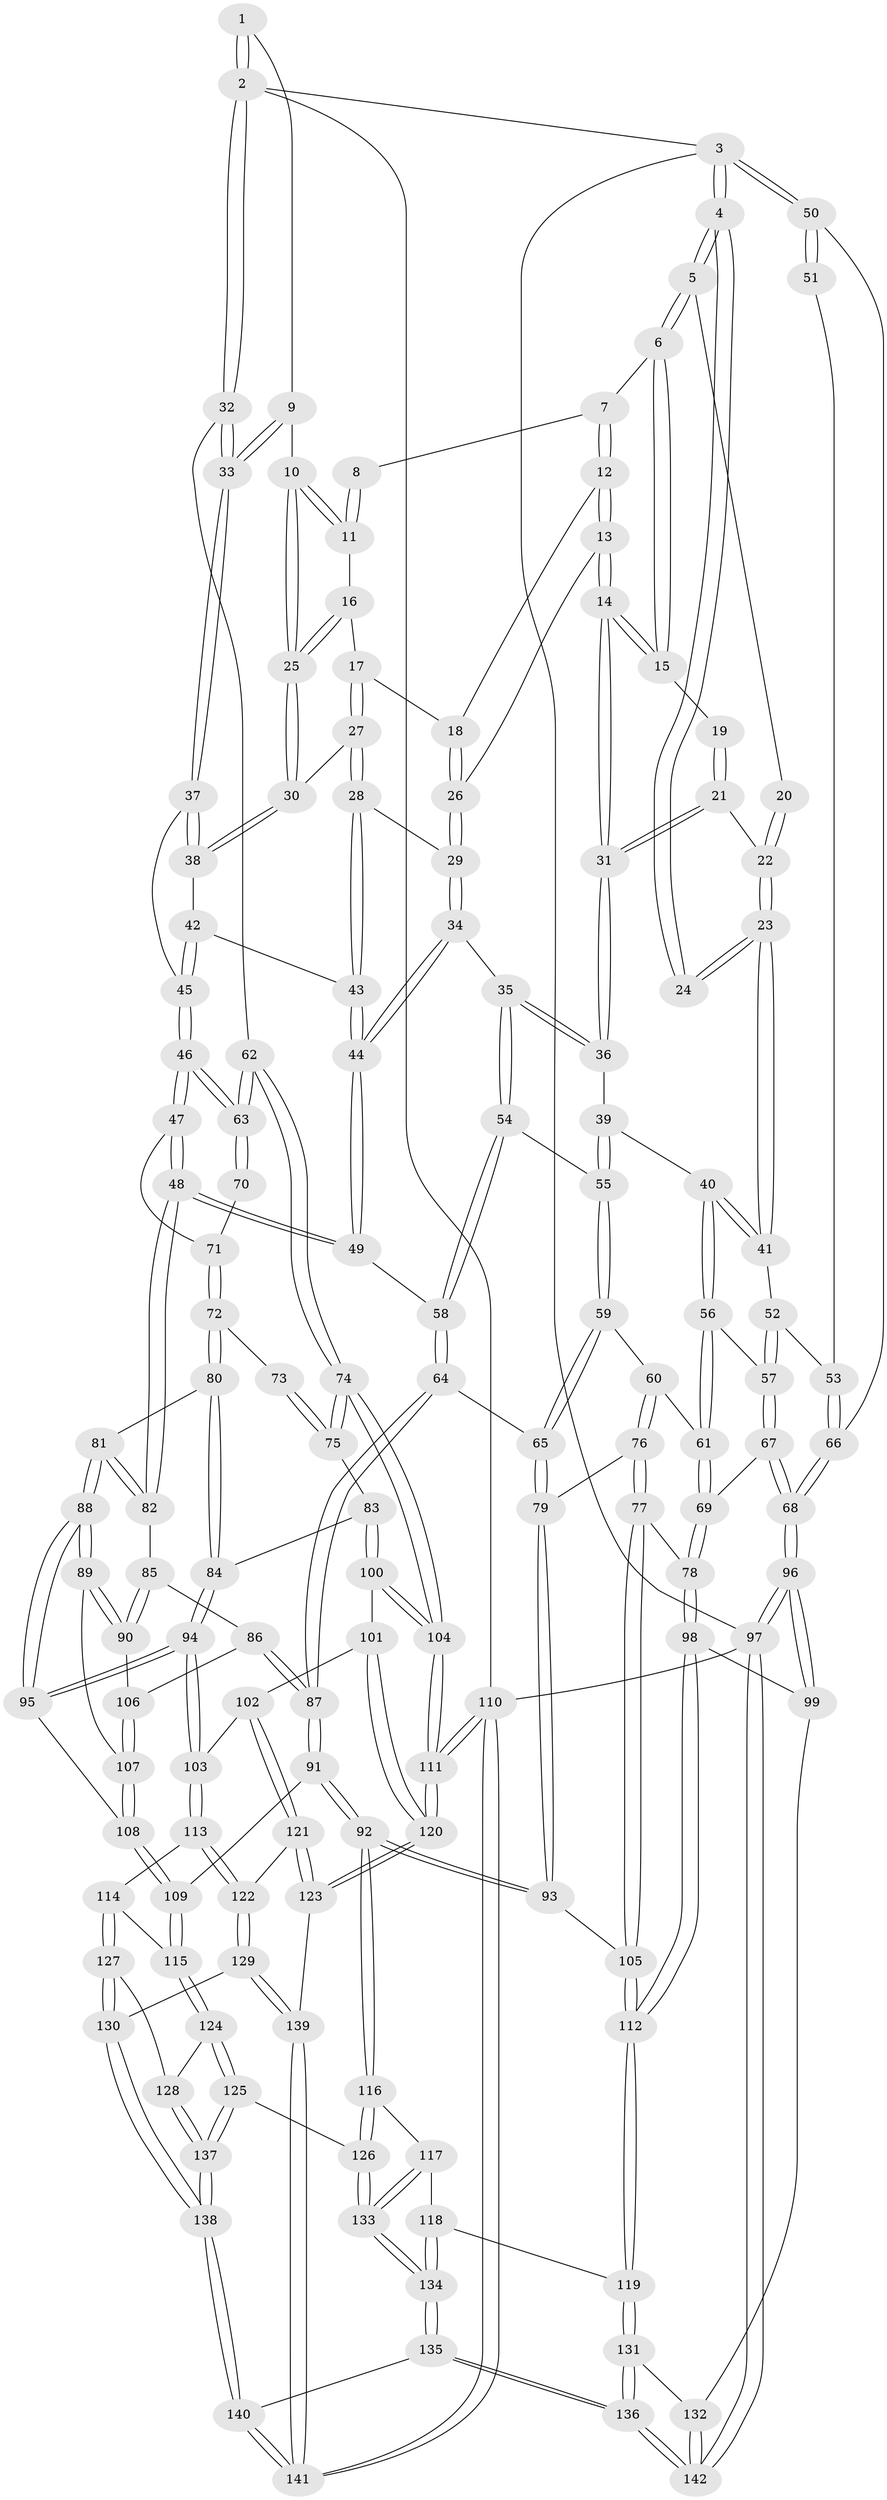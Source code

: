 // coarse degree distribution, {3: 0.11764705882352941, 6: 0.16470588235294117, 8: 0.011764705882352941, 5: 0.3764705882352941, 4: 0.29411764705882354, 2: 0.011764705882352941, 7: 0.023529411764705882}
// Generated by graph-tools (version 1.1) at 2025/21/03/04/25 18:21:36]
// undirected, 142 vertices, 352 edges
graph export_dot {
graph [start="1"]
  node [color=gray90,style=filled];
  1 [pos="+0.9753783274777192+0"];
  2 [pos="+1+0"];
  3 [pos="+0+0"];
  4 [pos="+0+0"];
  5 [pos="+0.0981944747980017+0"];
  6 [pos="+0.48543796728259897+0"];
  7 [pos="+0.6390881757785025+0"];
  8 [pos="+0.8131233723182502+0"];
  9 [pos="+0.909020403440688+0.14520146017921476"];
  10 [pos="+0.888927006483054+0.15051683157173396"];
  11 [pos="+0.8121483034704032+0.03721986275331757"];
  12 [pos="+0.6401396321664686+0"];
  13 [pos="+0.48202673093156584+0.1408780572471462"];
  14 [pos="+0.4574875108514552+0.14548969601656836"];
  15 [pos="+0.4420228579812828+0.09870072079876267"];
  16 [pos="+0.773923581497558+0.1019178595491158"];
  17 [pos="+0.7317361440415444+0.10981429177464597"];
  18 [pos="+0.65357769173745+0.050145018071773156"];
  19 [pos="+0.3365659489599427+0.07086082461384888"];
  20 [pos="+0.1211644631094104+0"];
  21 [pos="+0.31147837169106+0.1382536455921447"];
  22 [pos="+0.22817876849496568+0.1662132708974193"];
  23 [pos="+0.1968102592146548+0.2605863260292201"];
  24 [pos="+0.1700308634539896+0.24918289672053262"];
  25 [pos="+0.8596015121926108+0.1695755158747357"];
  26 [pos="+0.6153749721388825+0.16253964511716554"];
  27 [pos="+0.7358411306212715+0.16908432519643696"];
  28 [pos="+0.6471390080914228+0.24165171773232189"];
  29 [pos="+0.6420410147281939+0.24208980401115662"];
  30 [pos="+0.8309056620713786+0.2100099202238211"];
  31 [pos="+0.4342467388711719+0.19877623665337102"];
  32 [pos="+1+0.25223823958330904"];
  33 [pos="+1+0.24191501580406052"];
  34 [pos="+0.6030796645799698+0.2925072437392552"];
  35 [pos="+0.5505081061398933+0.3080838597369905"];
  36 [pos="+0.4311772571635551+0.2579504141210144"];
  37 [pos="+1+0.24528422726799104"];
  38 [pos="+0.8236362482016262+0.2580363946447279"];
  39 [pos="+0.40397080042529654+0.2786605827146926"];
  40 [pos="+0.2337805017468147+0.2856935261221797"];
  41 [pos="+0.19855068031607706+0.2642542561947188"];
  42 [pos="+0.8168937253500086+0.27893110097052354"];
  43 [pos="+0.7744899378470348+0.28632512547530964"];
  44 [pos="+0.6962606599284136+0.414022709182322"];
  45 [pos="+0.8641980151149733+0.3494853339027331"];
  46 [pos="+0.8606176780599835+0.3919466961757193"];
  47 [pos="+0.8195045441970068+0.46952119993137326"];
  48 [pos="+0.7638249824574778+0.49424257819156525"];
  49 [pos="+0.7078587820006397+0.46380193838361194"];
  50 [pos="+0+0"];
  51 [pos="+0.13187955661649658+0.23533668375272826"];
  52 [pos="+0.17730087251431223+0.2918550421725943"];
  53 [pos="+0+0.3860936835169277"];
  54 [pos="+0.5335555472121886+0.4220704077249545"];
  55 [pos="+0.39853361648791025+0.422689838448978"];
  56 [pos="+0.2717741235734103+0.44688447159345973"];
  57 [pos="+0.10977677869889416+0.44583232780582055"];
  58 [pos="+0.5713861803413385+0.5050783749262319"];
  59 [pos="+0.39781202580753644+0.4238435685133254"];
  60 [pos="+0.30231153570601876+0.47857642556978885"];
  61 [pos="+0.28378364508259846+0.4629596465669713"];
  62 [pos="+1+0.42218386691812326"];
  63 [pos="+1+0.4518020345138249"];
  64 [pos="+0.5474390546061749+0.5464736695345267"];
  65 [pos="+0.4839046316458817+0.5554816878696021"];
  66 [pos="+0+0.4401258130294786"];
  67 [pos="+0.032802494526865573+0.5127785174543282"];
  68 [pos="+0+0.4959634931877634"];
  69 [pos="+0.08799081396866927+0.5536089157803069"];
  70 [pos="+1+0.4711431500251559"];
  71 [pos="+0.890364097749642+0.5076298527526295"];
  72 [pos="+0.9050434345022894+0.5434537737009673"];
  73 [pos="+0.971364445647351+0.5553246635744797"];
  74 [pos="+1+0.6654712168109238"];
  75 [pos="+0.9656326474941596+0.6077189046971057"];
  76 [pos="+0.3098547300522471+0.5644341402935066"];
  77 [pos="+0.27603168631754754+0.6147956519153402"];
  78 [pos="+0.11499955108055976+0.5826692914917541"];
  79 [pos="+0.4431139349942825+0.5818350839239719"];
  80 [pos="+0.9141549135570025+0.6076836406588887"];
  81 [pos="+0.8618863856983145+0.6160405536813631"];
  82 [pos="+0.7630092338492539+0.5308648733501756"];
  83 [pos="+0.926226210755689+0.6171919486277141"];
  84 [pos="+0.9167835292078953+0.6098770831686287"];
  85 [pos="+0.7624172591633488+0.5326721679469502"];
  86 [pos="+0.6846245142559467+0.6231107985705495"];
  87 [pos="+0.5913603824611465+0.6401147870306054"];
  88 [pos="+0.8234255278054208+0.6972846054828389"];
  89 [pos="+0.7922991234012604+0.668929245820786"];
  90 [pos="+0.7858568790632531+0.6580993737206059"];
  91 [pos="+0.5855583353934509+0.672145671568722"];
  92 [pos="+0.48649660845021103+0.7647529476970495"];
  93 [pos="+0.44020907019167144+0.7120007365808295"];
  94 [pos="+0.8304253552521349+0.7121132717094506"];
  95 [pos="+0.8283520014536634+0.7092354115357106"];
  96 [pos="+0+0.833722629726622"];
  97 [pos="+0+1"];
  98 [pos="+0.11061859301731511+0.7685222130871884"];
  99 [pos="+0.06856811242378802+0.7887432376495778"];
  100 [pos="+0.9279122383069355+0.6870758134635889"];
  101 [pos="+0.8879467284905903+0.7415766045443174"];
  102 [pos="+0.8801528453421209+0.7431449820602534"];
  103 [pos="+0.8322581456096728+0.7148078827057858"];
  104 [pos="+1+0.6875823828287849"];
  105 [pos="+0.28535332179522965+0.6878323511580612"];
  106 [pos="+0.7073934748944178+0.6595639997424309"];
  107 [pos="+0.7107500075795085+0.7062065175948007"];
  108 [pos="+0.7033160103324333+0.729920912224015"];
  109 [pos="+0.6824893408890002+0.7588585201652686"];
  110 [pos="+1+1"];
  111 [pos="+1+0.9521620078162305"];
  112 [pos="+0.24126881159612526+0.7851186071841426"];
  113 [pos="+0.7331008636570232+0.8073144217765327"];
  114 [pos="+0.693310974107181+0.7996658988368165"];
  115 [pos="+0.6885162512203098+0.7974360800973312"];
  116 [pos="+0.48608482433891137+0.7939488106622183"];
  117 [pos="+0.335294438473449+0.8183187257660206"];
  118 [pos="+0.28286818238284234+0.812970063669839"];
  119 [pos="+0.24240796962818273+0.7872150369238332"];
  120 [pos="+1+0.8903305793752625"];
  121 [pos="+0.8423474815991815+0.8571266786206899"];
  122 [pos="+0.8201124898645571+0.8744787828178472"];
  123 [pos="+1+0.8837398723567021"];
  124 [pos="+0.6252261846100255+0.8398615010025376"];
  125 [pos="+0.5899827182877736+0.8550521474143847"];
  126 [pos="+0.5127969969735305+0.8516902920615652"];
  127 [pos="+0.7148644718656539+0.9105918823471117"];
  128 [pos="+0.6827507802665709+0.90423348587666"];
  129 [pos="+0.8156082772101771+0.8988173408147229"];
  130 [pos="+0.7370980133781311+0.937633306764649"];
  131 [pos="+0.2127291392873201+0.8883914055975806"];
  132 [pos="+0.13734074137083652+0.9367380022368297"];
  133 [pos="+0.45342310891335874+0.9989729239060017"];
  134 [pos="+0.40883600877704324+1"];
  135 [pos="+0.4049402102574549+1"];
  136 [pos="+0.36998436983999783+1"];
  137 [pos="+0.6445514504095835+0.9516317962482307"];
  138 [pos="+0.6744080371212607+1"];
  139 [pos="+0.8426719271111346+0.9496260967734045"];
  140 [pos="+0.6493555225733548+1"];
  141 [pos="+0.9626857108106546+1"];
  142 [pos="+0+1"];
  1 -- 2;
  1 -- 2;
  1 -- 9;
  2 -- 3;
  2 -- 32;
  2 -- 32;
  2 -- 110;
  3 -- 4;
  3 -- 4;
  3 -- 50;
  3 -- 50;
  3 -- 97;
  4 -- 5;
  4 -- 5;
  4 -- 24;
  4 -- 24;
  5 -- 6;
  5 -- 6;
  5 -- 20;
  6 -- 7;
  6 -- 15;
  6 -- 15;
  7 -- 8;
  7 -- 12;
  7 -- 12;
  8 -- 11;
  8 -- 11;
  9 -- 10;
  9 -- 33;
  9 -- 33;
  10 -- 11;
  10 -- 11;
  10 -- 25;
  10 -- 25;
  11 -- 16;
  12 -- 13;
  12 -- 13;
  12 -- 18;
  13 -- 14;
  13 -- 14;
  13 -- 26;
  14 -- 15;
  14 -- 15;
  14 -- 31;
  14 -- 31;
  15 -- 19;
  16 -- 17;
  16 -- 25;
  16 -- 25;
  17 -- 18;
  17 -- 27;
  17 -- 27;
  18 -- 26;
  18 -- 26;
  19 -- 21;
  19 -- 21;
  20 -- 22;
  20 -- 22;
  21 -- 22;
  21 -- 31;
  21 -- 31;
  22 -- 23;
  22 -- 23;
  23 -- 24;
  23 -- 24;
  23 -- 41;
  23 -- 41;
  25 -- 30;
  25 -- 30;
  26 -- 29;
  26 -- 29;
  27 -- 28;
  27 -- 28;
  27 -- 30;
  28 -- 29;
  28 -- 43;
  28 -- 43;
  29 -- 34;
  29 -- 34;
  30 -- 38;
  30 -- 38;
  31 -- 36;
  31 -- 36;
  32 -- 33;
  32 -- 33;
  32 -- 62;
  33 -- 37;
  33 -- 37;
  34 -- 35;
  34 -- 44;
  34 -- 44;
  35 -- 36;
  35 -- 36;
  35 -- 54;
  35 -- 54;
  36 -- 39;
  37 -- 38;
  37 -- 38;
  37 -- 45;
  38 -- 42;
  39 -- 40;
  39 -- 55;
  39 -- 55;
  40 -- 41;
  40 -- 41;
  40 -- 56;
  40 -- 56;
  41 -- 52;
  42 -- 43;
  42 -- 45;
  42 -- 45;
  43 -- 44;
  43 -- 44;
  44 -- 49;
  44 -- 49;
  45 -- 46;
  45 -- 46;
  46 -- 47;
  46 -- 47;
  46 -- 63;
  46 -- 63;
  47 -- 48;
  47 -- 48;
  47 -- 71;
  48 -- 49;
  48 -- 49;
  48 -- 82;
  48 -- 82;
  49 -- 58;
  50 -- 51;
  50 -- 51;
  50 -- 66;
  51 -- 53;
  52 -- 53;
  52 -- 57;
  52 -- 57;
  53 -- 66;
  53 -- 66;
  54 -- 55;
  54 -- 58;
  54 -- 58;
  55 -- 59;
  55 -- 59;
  56 -- 57;
  56 -- 61;
  56 -- 61;
  57 -- 67;
  57 -- 67;
  58 -- 64;
  58 -- 64;
  59 -- 60;
  59 -- 65;
  59 -- 65;
  60 -- 61;
  60 -- 76;
  60 -- 76;
  61 -- 69;
  61 -- 69;
  62 -- 63;
  62 -- 63;
  62 -- 74;
  62 -- 74;
  63 -- 70;
  63 -- 70;
  64 -- 65;
  64 -- 87;
  64 -- 87;
  65 -- 79;
  65 -- 79;
  66 -- 68;
  66 -- 68;
  67 -- 68;
  67 -- 68;
  67 -- 69;
  68 -- 96;
  68 -- 96;
  69 -- 78;
  69 -- 78;
  70 -- 71;
  71 -- 72;
  71 -- 72;
  72 -- 73;
  72 -- 80;
  72 -- 80;
  73 -- 75;
  73 -- 75;
  74 -- 75;
  74 -- 75;
  74 -- 104;
  74 -- 104;
  75 -- 83;
  76 -- 77;
  76 -- 77;
  76 -- 79;
  77 -- 78;
  77 -- 105;
  77 -- 105;
  78 -- 98;
  78 -- 98;
  79 -- 93;
  79 -- 93;
  80 -- 81;
  80 -- 84;
  80 -- 84;
  81 -- 82;
  81 -- 82;
  81 -- 88;
  81 -- 88;
  82 -- 85;
  83 -- 84;
  83 -- 100;
  83 -- 100;
  84 -- 94;
  84 -- 94;
  85 -- 86;
  85 -- 90;
  85 -- 90;
  86 -- 87;
  86 -- 87;
  86 -- 106;
  87 -- 91;
  87 -- 91;
  88 -- 89;
  88 -- 89;
  88 -- 95;
  88 -- 95;
  89 -- 90;
  89 -- 90;
  89 -- 107;
  90 -- 106;
  91 -- 92;
  91 -- 92;
  91 -- 109;
  92 -- 93;
  92 -- 93;
  92 -- 116;
  92 -- 116;
  93 -- 105;
  94 -- 95;
  94 -- 95;
  94 -- 103;
  94 -- 103;
  95 -- 108;
  96 -- 97;
  96 -- 97;
  96 -- 99;
  96 -- 99;
  97 -- 142;
  97 -- 142;
  97 -- 110;
  98 -- 99;
  98 -- 112;
  98 -- 112;
  99 -- 132;
  100 -- 101;
  100 -- 104;
  100 -- 104;
  101 -- 102;
  101 -- 120;
  101 -- 120;
  102 -- 103;
  102 -- 121;
  102 -- 121;
  103 -- 113;
  103 -- 113;
  104 -- 111;
  104 -- 111;
  105 -- 112;
  105 -- 112;
  106 -- 107;
  106 -- 107;
  107 -- 108;
  107 -- 108;
  108 -- 109;
  108 -- 109;
  109 -- 115;
  109 -- 115;
  110 -- 111;
  110 -- 111;
  110 -- 141;
  110 -- 141;
  111 -- 120;
  111 -- 120;
  112 -- 119;
  112 -- 119;
  113 -- 114;
  113 -- 122;
  113 -- 122;
  114 -- 115;
  114 -- 127;
  114 -- 127;
  115 -- 124;
  115 -- 124;
  116 -- 117;
  116 -- 126;
  116 -- 126;
  117 -- 118;
  117 -- 133;
  117 -- 133;
  118 -- 119;
  118 -- 134;
  118 -- 134;
  119 -- 131;
  119 -- 131;
  120 -- 123;
  120 -- 123;
  121 -- 122;
  121 -- 123;
  121 -- 123;
  122 -- 129;
  122 -- 129;
  123 -- 139;
  124 -- 125;
  124 -- 125;
  124 -- 128;
  125 -- 126;
  125 -- 137;
  125 -- 137;
  126 -- 133;
  126 -- 133;
  127 -- 128;
  127 -- 130;
  127 -- 130;
  128 -- 137;
  128 -- 137;
  129 -- 130;
  129 -- 139;
  129 -- 139;
  130 -- 138;
  130 -- 138;
  131 -- 132;
  131 -- 136;
  131 -- 136;
  132 -- 142;
  132 -- 142;
  133 -- 134;
  133 -- 134;
  134 -- 135;
  134 -- 135;
  135 -- 136;
  135 -- 136;
  135 -- 140;
  136 -- 142;
  136 -- 142;
  137 -- 138;
  137 -- 138;
  138 -- 140;
  138 -- 140;
  139 -- 141;
  139 -- 141;
  140 -- 141;
  140 -- 141;
}
